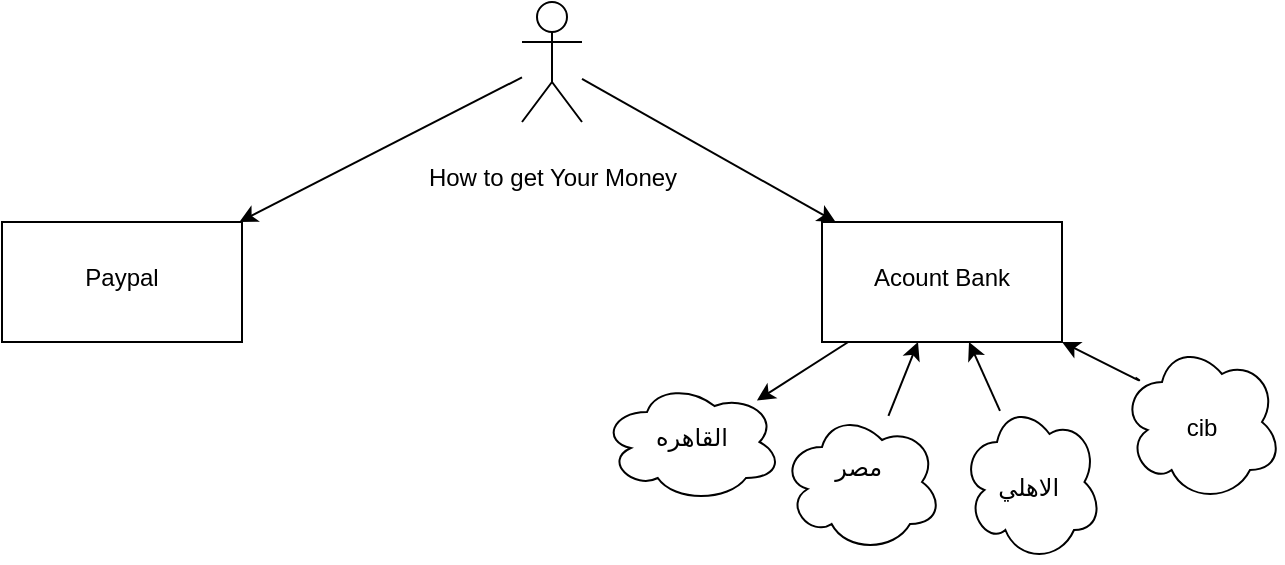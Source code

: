 <mxfile>
    <diagram id="4vPnM2m7Kaj-aO3EXZdM" name="Page-1">
        <mxGraphModel dx="1146" dy="623" grid="1" gridSize="10" guides="1" tooltips="1" connect="1" arrows="1" fold="1" page="1" pageScale="1" pageWidth="850" pageHeight="1100" math="0" shadow="0">
            <root>
                <mxCell id="0"/>
                <mxCell id="1" parent="0"/>
                <mxCell id="10" value="" style="edgeStyle=none;html=1;" parent="1" source="4" target="9" edge="1">
                    <mxGeometry relative="1" as="geometry"/>
                </mxCell>
                <mxCell id="12" value="" style="edgeStyle=none;html=1;" parent="1" source="4" target="11" edge="1">
                    <mxGeometry relative="1" as="geometry"/>
                </mxCell>
                <mxCell id="4" value="&lt;br&gt;How to get Your Money&lt;br&gt;&lt;div&gt;&lt;br/&gt;&lt;/div&gt;" style="shape=umlActor;verticalLabelPosition=bottom;verticalAlign=top;html=1;outlineConnect=0;" parent="1" vertex="1">
                    <mxGeometry x="310" y="40" width="30" height="60" as="geometry"/>
                </mxCell>
                <mxCell id="14" value="" style="edgeStyle=none;html=1;" edge="1" parent="1" source="9" target="13">
                    <mxGeometry relative="1" as="geometry"/>
                </mxCell>
                <mxCell id="9" value="&lt;div&gt;&lt;br&gt;&lt;/div&gt;Acount Bank" style="whiteSpace=wrap;html=1;verticalAlign=top;" parent="1" vertex="1">
                    <mxGeometry x="460" y="150" width="120" height="60" as="geometry"/>
                </mxCell>
                <mxCell id="11" value="&lt;div&gt;&lt;br&gt;&lt;/div&gt;Paypal" style="whiteSpace=wrap;html=1;verticalAlign=top;" parent="1" vertex="1">
                    <mxGeometry x="50" y="150" width="120" height="60" as="geometry"/>
                </mxCell>
                <mxCell id="13" value="&lt;div&gt;&lt;br&gt;&lt;/div&gt;&lt;div&gt;&lt;span style=&quot;background-color: transparent;&quot;&gt;القاهره&lt;/span&gt;&lt;/div&gt;" style="ellipse;shape=cloud;whiteSpace=wrap;html=1;verticalAlign=top;" vertex="1" parent="1">
                    <mxGeometry x="350" y="230" width="90" height="60" as="geometry"/>
                </mxCell>
                <mxCell id="17" value="" style="edgeStyle=none;html=1;" edge="1" parent="1" source="15" target="9">
                    <mxGeometry relative="1" as="geometry"/>
                </mxCell>
                <mxCell id="15" value="&lt;div&gt;&lt;br&gt;&lt;/div&gt;&lt;div&gt;&lt;span style=&quot;background-color: transparent;&quot;&gt;مصر&amp;nbsp;&lt;/span&gt;&lt;/div&gt;" style="ellipse;shape=cloud;whiteSpace=wrap;html=1;verticalAlign=top;" vertex="1" parent="1">
                    <mxGeometry x="440" y="245" width="80" height="70" as="geometry"/>
                </mxCell>
                <mxCell id="21" value="" style="edgeStyle=none;html=1;entryX=1;entryY=1;entryDx=0;entryDy=0;" edge="1" parent="1" source="16" target="9">
                    <mxGeometry relative="1" as="geometry">
                        <Array as="points">
                            <mxPoint x="620" y="230"/>
                        </Array>
                    </mxGeometry>
                </mxCell>
                <mxCell id="16" value="&lt;div&gt;&lt;br&gt;&lt;/div&gt;&lt;div&gt;&lt;br&gt;&lt;/div&gt;&lt;div&gt;cib&lt;/div&gt;" style="ellipse;shape=cloud;whiteSpace=wrap;html=1;verticalAlign=top;" vertex="1" parent="1">
                    <mxGeometry x="610" y="210" width="80" height="80" as="geometry"/>
                </mxCell>
                <mxCell id="26" value="" style="edgeStyle=none;html=1;" edge="1" parent="1" source="22" target="9">
                    <mxGeometry relative="1" as="geometry"/>
                </mxCell>
                <mxCell id="22" value="&lt;div&gt;&lt;br&gt;&lt;/div&gt;&lt;div&gt;&lt;br&gt;&lt;/div&gt;&lt;div&gt;الاهلي&amp;nbsp;&lt;/div&gt;&lt;div&gt;&lt;br&gt;&lt;/div&gt;" style="ellipse;shape=cloud;whiteSpace=wrap;html=1;verticalAlign=top;" vertex="1" parent="1">
                    <mxGeometry x="530" y="240" width="70" height="80" as="geometry"/>
                </mxCell>
            </root>
        </mxGraphModel>
    </diagram>
</mxfile>